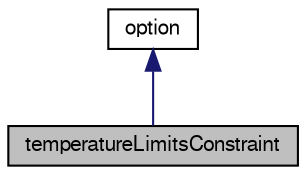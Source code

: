 digraph "temperatureLimitsConstraint"
{
  bgcolor="transparent";
  edge [fontname="FreeSans",fontsize="10",labelfontname="FreeSans",labelfontsize="10"];
  node [fontname="FreeSans",fontsize="10",shape=record];
  Node1 [label="temperatureLimitsConstraint",height=0.2,width=0.4,color="black", fillcolor="grey75", style="filled" fontcolor="black"];
  Node2 -> Node1 [dir="back",color="midnightblue",fontsize="10",style="solid",fontname="FreeSans"];
  Node2 [label="option",height=0.2,width=0.4,color="black",URL="$a01666.html",tooltip="Finite volume options abtract base class. Provides a base set of controls, e.g. "];
}
